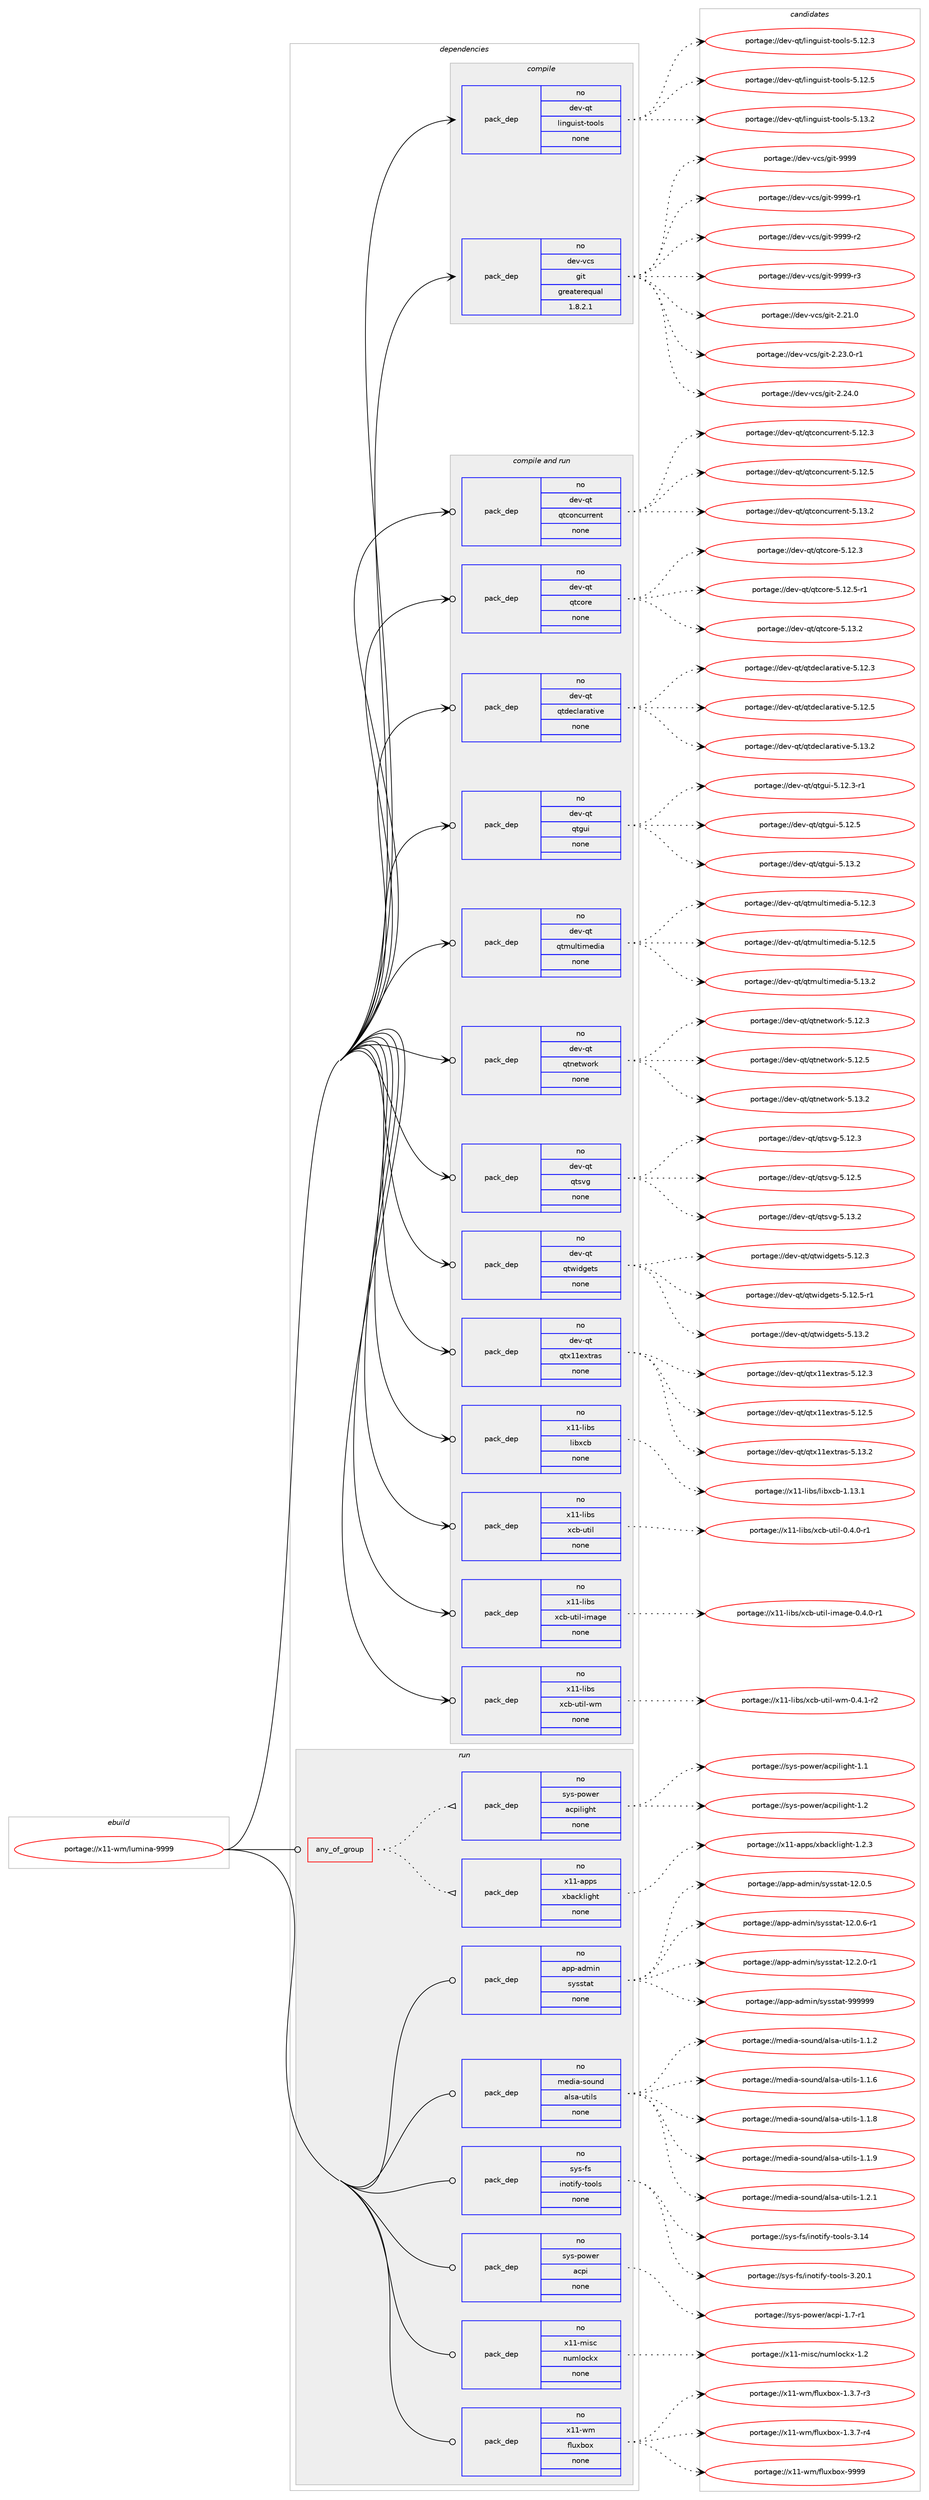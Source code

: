 digraph prolog {

# *************
# Graph options
# *************

newrank=true;
concentrate=true;
compound=true;
graph [rankdir=LR,fontname=Helvetica,fontsize=10,ranksep=1.5];#, ranksep=2.5, nodesep=0.2];
edge  [arrowhead=vee];
node  [fontname=Helvetica,fontsize=10];

# **********
# The ebuild
# **********

subgraph cluster_leftcol {
color=gray;
rank=same;
label=<<i>ebuild</i>>;
id [label="portage://x11-wm/lumina-9999", color=red, width=4, href="../x11-wm/lumina-9999.svg"];
}

# ****************
# The dependencies
# ****************

subgraph cluster_midcol {
color=gray;
label=<<i>dependencies</i>>;
subgraph cluster_compile {
fillcolor="#eeeeee";
style=filled;
label=<<i>compile</i>>;
subgraph pack342283 {
dependency459851 [label=<<TABLE BORDER="0" CELLBORDER="1" CELLSPACING="0" CELLPADDING="4" WIDTH="220"><TR><TD ROWSPAN="6" CELLPADDING="30">pack_dep</TD></TR><TR><TD WIDTH="110">no</TD></TR><TR><TD>dev-qt</TD></TR><TR><TD>linguist-tools</TD></TR><TR><TD>none</TD></TR><TR><TD></TD></TR></TABLE>>, shape=none, color=blue];
}
id:e -> dependency459851:w [weight=20,style="solid",arrowhead="vee"];
subgraph pack342284 {
dependency459852 [label=<<TABLE BORDER="0" CELLBORDER="1" CELLSPACING="0" CELLPADDING="4" WIDTH="220"><TR><TD ROWSPAN="6" CELLPADDING="30">pack_dep</TD></TR><TR><TD WIDTH="110">no</TD></TR><TR><TD>dev-vcs</TD></TR><TR><TD>git</TD></TR><TR><TD>greaterequal</TD></TR><TR><TD>1.8.2.1</TD></TR></TABLE>>, shape=none, color=blue];
}
id:e -> dependency459852:w [weight=20,style="solid",arrowhead="vee"];
}
subgraph cluster_compileandrun {
fillcolor="#eeeeee";
style=filled;
label=<<i>compile and run</i>>;
subgraph pack342285 {
dependency459853 [label=<<TABLE BORDER="0" CELLBORDER="1" CELLSPACING="0" CELLPADDING="4" WIDTH="220"><TR><TD ROWSPAN="6" CELLPADDING="30">pack_dep</TD></TR><TR><TD WIDTH="110">no</TD></TR><TR><TD>dev-qt</TD></TR><TR><TD>qtconcurrent</TD></TR><TR><TD>none</TD></TR><TR><TD></TD></TR></TABLE>>, shape=none, color=blue];
}
id:e -> dependency459853:w [weight=20,style="solid",arrowhead="odotvee"];
subgraph pack342286 {
dependency459854 [label=<<TABLE BORDER="0" CELLBORDER="1" CELLSPACING="0" CELLPADDING="4" WIDTH="220"><TR><TD ROWSPAN="6" CELLPADDING="30">pack_dep</TD></TR><TR><TD WIDTH="110">no</TD></TR><TR><TD>dev-qt</TD></TR><TR><TD>qtcore</TD></TR><TR><TD>none</TD></TR><TR><TD></TD></TR></TABLE>>, shape=none, color=blue];
}
id:e -> dependency459854:w [weight=20,style="solid",arrowhead="odotvee"];
subgraph pack342287 {
dependency459855 [label=<<TABLE BORDER="0" CELLBORDER="1" CELLSPACING="0" CELLPADDING="4" WIDTH="220"><TR><TD ROWSPAN="6" CELLPADDING="30">pack_dep</TD></TR><TR><TD WIDTH="110">no</TD></TR><TR><TD>dev-qt</TD></TR><TR><TD>qtdeclarative</TD></TR><TR><TD>none</TD></TR><TR><TD></TD></TR></TABLE>>, shape=none, color=blue];
}
id:e -> dependency459855:w [weight=20,style="solid",arrowhead="odotvee"];
subgraph pack342288 {
dependency459856 [label=<<TABLE BORDER="0" CELLBORDER="1" CELLSPACING="0" CELLPADDING="4" WIDTH="220"><TR><TD ROWSPAN="6" CELLPADDING="30">pack_dep</TD></TR><TR><TD WIDTH="110">no</TD></TR><TR><TD>dev-qt</TD></TR><TR><TD>qtgui</TD></TR><TR><TD>none</TD></TR><TR><TD></TD></TR></TABLE>>, shape=none, color=blue];
}
id:e -> dependency459856:w [weight=20,style="solid",arrowhead="odotvee"];
subgraph pack342289 {
dependency459857 [label=<<TABLE BORDER="0" CELLBORDER="1" CELLSPACING="0" CELLPADDING="4" WIDTH="220"><TR><TD ROWSPAN="6" CELLPADDING="30">pack_dep</TD></TR><TR><TD WIDTH="110">no</TD></TR><TR><TD>dev-qt</TD></TR><TR><TD>qtmultimedia</TD></TR><TR><TD>none</TD></TR><TR><TD></TD></TR></TABLE>>, shape=none, color=blue];
}
id:e -> dependency459857:w [weight=20,style="solid",arrowhead="odotvee"];
subgraph pack342290 {
dependency459858 [label=<<TABLE BORDER="0" CELLBORDER="1" CELLSPACING="0" CELLPADDING="4" WIDTH="220"><TR><TD ROWSPAN="6" CELLPADDING="30">pack_dep</TD></TR><TR><TD WIDTH="110">no</TD></TR><TR><TD>dev-qt</TD></TR><TR><TD>qtnetwork</TD></TR><TR><TD>none</TD></TR><TR><TD></TD></TR></TABLE>>, shape=none, color=blue];
}
id:e -> dependency459858:w [weight=20,style="solid",arrowhead="odotvee"];
subgraph pack342291 {
dependency459859 [label=<<TABLE BORDER="0" CELLBORDER="1" CELLSPACING="0" CELLPADDING="4" WIDTH="220"><TR><TD ROWSPAN="6" CELLPADDING="30">pack_dep</TD></TR><TR><TD WIDTH="110">no</TD></TR><TR><TD>dev-qt</TD></TR><TR><TD>qtsvg</TD></TR><TR><TD>none</TD></TR><TR><TD></TD></TR></TABLE>>, shape=none, color=blue];
}
id:e -> dependency459859:w [weight=20,style="solid",arrowhead="odotvee"];
subgraph pack342292 {
dependency459860 [label=<<TABLE BORDER="0" CELLBORDER="1" CELLSPACING="0" CELLPADDING="4" WIDTH="220"><TR><TD ROWSPAN="6" CELLPADDING="30">pack_dep</TD></TR><TR><TD WIDTH="110">no</TD></TR><TR><TD>dev-qt</TD></TR><TR><TD>qtwidgets</TD></TR><TR><TD>none</TD></TR><TR><TD></TD></TR></TABLE>>, shape=none, color=blue];
}
id:e -> dependency459860:w [weight=20,style="solid",arrowhead="odotvee"];
subgraph pack342293 {
dependency459861 [label=<<TABLE BORDER="0" CELLBORDER="1" CELLSPACING="0" CELLPADDING="4" WIDTH="220"><TR><TD ROWSPAN="6" CELLPADDING="30">pack_dep</TD></TR><TR><TD WIDTH="110">no</TD></TR><TR><TD>dev-qt</TD></TR><TR><TD>qtx11extras</TD></TR><TR><TD>none</TD></TR><TR><TD></TD></TR></TABLE>>, shape=none, color=blue];
}
id:e -> dependency459861:w [weight=20,style="solid",arrowhead="odotvee"];
subgraph pack342294 {
dependency459862 [label=<<TABLE BORDER="0" CELLBORDER="1" CELLSPACING="0" CELLPADDING="4" WIDTH="220"><TR><TD ROWSPAN="6" CELLPADDING="30">pack_dep</TD></TR><TR><TD WIDTH="110">no</TD></TR><TR><TD>x11-libs</TD></TR><TR><TD>libxcb</TD></TR><TR><TD>none</TD></TR><TR><TD></TD></TR></TABLE>>, shape=none, color=blue];
}
id:e -> dependency459862:w [weight=20,style="solid",arrowhead="odotvee"];
subgraph pack342295 {
dependency459863 [label=<<TABLE BORDER="0" CELLBORDER="1" CELLSPACING="0" CELLPADDING="4" WIDTH="220"><TR><TD ROWSPAN="6" CELLPADDING="30">pack_dep</TD></TR><TR><TD WIDTH="110">no</TD></TR><TR><TD>x11-libs</TD></TR><TR><TD>xcb-util</TD></TR><TR><TD>none</TD></TR><TR><TD></TD></TR></TABLE>>, shape=none, color=blue];
}
id:e -> dependency459863:w [weight=20,style="solid",arrowhead="odotvee"];
subgraph pack342296 {
dependency459864 [label=<<TABLE BORDER="0" CELLBORDER="1" CELLSPACING="0" CELLPADDING="4" WIDTH="220"><TR><TD ROWSPAN="6" CELLPADDING="30">pack_dep</TD></TR><TR><TD WIDTH="110">no</TD></TR><TR><TD>x11-libs</TD></TR><TR><TD>xcb-util-image</TD></TR><TR><TD>none</TD></TR><TR><TD></TD></TR></TABLE>>, shape=none, color=blue];
}
id:e -> dependency459864:w [weight=20,style="solid",arrowhead="odotvee"];
subgraph pack342297 {
dependency459865 [label=<<TABLE BORDER="0" CELLBORDER="1" CELLSPACING="0" CELLPADDING="4" WIDTH="220"><TR><TD ROWSPAN="6" CELLPADDING="30">pack_dep</TD></TR><TR><TD WIDTH="110">no</TD></TR><TR><TD>x11-libs</TD></TR><TR><TD>xcb-util-wm</TD></TR><TR><TD>none</TD></TR><TR><TD></TD></TR></TABLE>>, shape=none, color=blue];
}
id:e -> dependency459865:w [weight=20,style="solid",arrowhead="odotvee"];
}
subgraph cluster_run {
fillcolor="#eeeeee";
style=filled;
label=<<i>run</i>>;
subgraph any8043 {
dependency459866 [label=<<TABLE BORDER="0" CELLBORDER="1" CELLSPACING="0" CELLPADDING="4"><TR><TD CELLPADDING="10">any_of_group</TD></TR></TABLE>>, shape=none, color=red];subgraph pack342298 {
dependency459867 [label=<<TABLE BORDER="0" CELLBORDER="1" CELLSPACING="0" CELLPADDING="4" WIDTH="220"><TR><TD ROWSPAN="6" CELLPADDING="30">pack_dep</TD></TR><TR><TD WIDTH="110">no</TD></TR><TR><TD>x11-apps</TD></TR><TR><TD>xbacklight</TD></TR><TR><TD>none</TD></TR><TR><TD></TD></TR></TABLE>>, shape=none, color=blue];
}
dependency459866:e -> dependency459867:w [weight=20,style="dotted",arrowhead="oinv"];
subgraph pack342299 {
dependency459868 [label=<<TABLE BORDER="0" CELLBORDER="1" CELLSPACING="0" CELLPADDING="4" WIDTH="220"><TR><TD ROWSPAN="6" CELLPADDING="30">pack_dep</TD></TR><TR><TD WIDTH="110">no</TD></TR><TR><TD>sys-power</TD></TR><TR><TD>acpilight</TD></TR><TR><TD>none</TD></TR><TR><TD></TD></TR></TABLE>>, shape=none, color=blue];
}
dependency459866:e -> dependency459868:w [weight=20,style="dotted",arrowhead="oinv"];
}
id:e -> dependency459866:w [weight=20,style="solid",arrowhead="odot"];
subgraph pack342300 {
dependency459869 [label=<<TABLE BORDER="0" CELLBORDER="1" CELLSPACING="0" CELLPADDING="4" WIDTH="220"><TR><TD ROWSPAN="6" CELLPADDING="30">pack_dep</TD></TR><TR><TD WIDTH="110">no</TD></TR><TR><TD>app-admin</TD></TR><TR><TD>sysstat</TD></TR><TR><TD>none</TD></TR><TR><TD></TD></TR></TABLE>>, shape=none, color=blue];
}
id:e -> dependency459869:w [weight=20,style="solid",arrowhead="odot"];
subgraph pack342301 {
dependency459870 [label=<<TABLE BORDER="0" CELLBORDER="1" CELLSPACING="0" CELLPADDING="4" WIDTH="220"><TR><TD ROWSPAN="6" CELLPADDING="30">pack_dep</TD></TR><TR><TD WIDTH="110">no</TD></TR><TR><TD>media-sound</TD></TR><TR><TD>alsa-utils</TD></TR><TR><TD>none</TD></TR><TR><TD></TD></TR></TABLE>>, shape=none, color=blue];
}
id:e -> dependency459870:w [weight=20,style="solid",arrowhead="odot"];
subgraph pack342302 {
dependency459871 [label=<<TABLE BORDER="0" CELLBORDER="1" CELLSPACING="0" CELLPADDING="4" WIDTH="220"><TR><TD ROWSPAN="6" CELLPADDING="30">pack_dep</TD></TR><TR><TD WIDTH="110">no</TD></TR><TR><TD>sys-fs</TD></TR><TR><TD>inotify-tools</TD></TR><TR><TD>none</TD></TR><TR><TD></TD></TR></TABLE>>, shape=none, color=blue];
}
id:e -> dependency459871:w [weight=20,style="solid",arrowhead="odot"];
subgraph pack342303 {
dependency459872 [label=<<TABLE BORDER="0" CELLBORDER="1" CELLSPACING="0" CELLPADDING="4" WIDTH="220"><TR><TD ROWSPAN="6" CELLPADDING="30">pack_dep</TD></TR><TR><TD WIDTH="110">no</TD></TR><TR><TD>sys-power</TD></TR><TR><TD>acpi</TD></TR><TR><TD>none</TD></TR><TR><TD></TD></TR></TABLE>>, shape=none, color=blue];
}
id:e -> dependency459872:w [weight=20,style="solid",arrowhead="odot"];
subgraph pack342304 {
dependency459873 [label=<<TABLE BORDER="0" CELLBORDER="1" CELLSPACING="0" CELLPADDING="4" WIDTH="220"><TR><TD ROWSPAN="6" CELLPADDING="30">pack_dep</TD></TR><TR><TD WIDTH="110">no</TD></TR><TR><TD>x11-misc</TD></TR><TR><TD>numlockx</TD></TR><TR><TD>none</TD></TR><TR><TD></TD></TR></TABLE>>, shape=none, color=blue];
}
id:e -> dependency459873:w [weight=20,style="solid",arrowhead="odot"];
subgraph pack342305 {
dependency459874 [label=<<TABLE BORDER="0" CELLBORDER="1" CELLSPACING="0" CELLPADDING="4" WIDTH="220"><TR><TD ROWSPAN="6" CELLPADDING="30">pack_dep</TD></TR><TR><TD WIDTH="110">no</TD></TR><TR><TD>x11-wm</TD></TR><TR><TD>fluxbox</TD></TR><TR><TD>none</TD></TR><TR><TD></TD></TR></TABLE>>, shape=none, color=blue];
}
id:e -> dependency459874:w [weight=20,style="solid",arrowhead="odot"];
}
}

# **************
# The candidates
# **************

subgraph cluster_choices {
rank=same;
color=gray;
label=<<i>candidates</i>>;

subgraph choice342283 {
color=black;
nodesep=1;
choiceportage10010111845113116471081051101031171051151164511611111110811545534649504651 [label="portage://dev-qt/linguist-tools-5.12.3", color=red, width=4,href="../dev-qt/linguist-tools-5.12.3.svg"];
choiceportage10010111845113116471081051101031171051151164511611111110811545534649504653 [label="portage://dev-qt/linguist-tools-5.12.5", color=red, width=4,href="../dev-qt/linguist-tools-5.12.5.svg"];
choiceportage10010111845113116471081051101031171051151164511611111110811545534649514650 [label="portage://dev-qt/linguist-tools-5.13.2", color=red, width=4,href="../dev-qt/linguist-tools-5.13.2.svg"];
dependency459851:e -> choiceportage10010111845113116471081051101031171051151164511611111110811545534649504651:w [style=dotted,weight="100"];
dependency459851:e -> choiceportage10010111845113116471081051101031171051151164511611111110811545534649504653:w [style=dotted,weight="100"];
dependency459851:e -> choiceportage10010111845113116471081051101031171051151164511611111110811545534649514650:w [style=dotted,weight="100"];
}
subgraph choice342284 {
color=black;
nodesep=1;
choiceportage10010111845118991154710310511645504650494648 [label="portage://dev-vcs/git-2.21.0", color=red, width=4,href="../dev-vcs/git-2.21.0.svg"];
choiceportage100101118451189911547103105116455046505146484511449 [label="portage://dev-vcs/git-2.23.0-r1", color=red, width=4,href="../dev-vcs/git-2.23.0-r1.svg"];
choiceportage10010111845118991154710310511645504650524648 [label="portage://dev-vcs/git-2.24.0", color=red, width=4,href="../dev-vcs/git-2.24.0.svg"];
choiceportage1001011184511899115471031051164557575757 [label="portage://dev-vcs/git-9999", color=red, width=4,href="../dev-vcs/git-9999.svg"];
choiceportage10010111845118991154710310511645575757574511449 [label="portage://dev-vcs/git-9999-r1", color=red, width=4,href="../dev-vcs/git-9999-r1.svg"];
choiceportage10010111845118991154710310511645575757574511450 [label="portage://dev-vcs/git-9999-r2", color=red, width=4,href="../dev-vcs/git-9999-r2.svg"];
choiceportage10010111845118991154710310511645575757574511451 [label="portage://dev-vcs/git-9999-r3", color=red, width=4,href="../dev-vcs/git-9999-r3.svg"];
dependency459852:e -> choiceportage10010111845118991154710310511645504650494648:w [style=dotted,weight="100"];
dependency459852:e -> choiceportage100101118451189911547103105116455046505146484511449:w [style=dotted,weight="100"];
dependency459852:e -> choiceportage10010111845118991154710310511645504650524648:w [style=dotted,weight="100"];
dependency459852:e -> choiceportage1001011184511899115471031051164557575757:w [style=dotted,weight="100"];
dependency459852:e -> choiceportage10010111845118991154710310511645575757574511449:w [style=dotted,weight="100"];
dependency459852:e -> choiceportage10010111845118991154710310511645575757574511450:w [style=dotted,weight="100"];
dependency459852:e -> choiceportage10010111845118991154710310511645575757574511451:w [style=dotted,weight="100"];
}
subgraph choice342285 {
color=black;
nodesep=1;
choiceportage1001011184511311647113116991111109911711411410111011645534649504651 [label="portage://dev-qt/qtconcurrent-5.12.3", color=red, width=4,href="../dev-qt/qtconcurrent-5.12.3.svg"];
choiceportage1001011184511311647113116991111109911711411410111011645534649504653 [label="portage://dev-qt/qtconcurrent-5.12.5", color=red, width=4,href="../dev-qt/qtconcurrent-5.12.5.svg"];
choiceportage1001011184511311647113116991111109911711411410111011645534649514650 [label="portage://dev-qt/qtconcurrent-5.13.2", color=red, width=4,href="../dev-qt/qtconcurrent-5.13.2.svg"];
dependency459853:e -> choiceportage1001011184511311647113116991111109911711411410111011645534649504651:w [style=dotted,weight="100"];
dependency459853:e -> choiceportage1001011184511311647113116991111109911711411410111011645534649504653:w [style=dotted,weight="100"];
dependency459853:e -> choiceportage1001011184511311647113116991111109911711411410111011645534649514650:w [style=dotted,weight="100"];
}
subgraph choice342286 {
color=black;
nodesep=1;
choiceportage10010111845113116471131169911111410145534649504651 [label="portage://dev-qt/qtcore-5.12.3", color=red, width=4,href="../dev-qt/qtcore-5.12.3.svg"];
choiceportage100101118451131164711311699111114101455346495046534511449 [label="portage://dev-qt/qtcore-5.12.5-r1", color=red, width=4,href="../dev-qt/qtcore-5.12.5-r1.svg"];
choiceportage10010111845113116471131169911111410145534649514650 [label="portage://dev-qt/qtcore-5.13.2", color=red, width=4,href="../dev-qt/qtcore-5.13.2.svg"];
dependency459854:e -> choiceportage10010111845113116471131169911111410145534649504651:w [style=dotted,weight="100"];
dependency459854:e -> choiceportage100101118451131164711311699111114101455346495046534511449:w [style=dotted,weight="100"];
dependency459854:e -> choiceportage10010111845113116471131169911111410145534649514650:w [style=dotted,weight="100"];
}
subgraph choice342287 {
color=black;
nodesep=1;
choiceportage100101118451131164711311610010199108971149711610511810145534649504651 [label="portage://dev-qt/qtdeclarative-5.12.3", color=red, width=4,href="../dev-qt/qtdeclarative-5.12.3.svg"];
choiceportage100101118451131164711311610010199108971149711610511810145534649504653 [label="portage://dev-qt/qtdeclarative-5.12.5", color=red, width=4,href="../dev-qt/qtdeclarative-5.12.5.svg"];
choiceportage100101118451131164711311610010199108971149711610511810145534649514650 [label="portage://dev-qt/qtdeclarative-5.13.2", color=red, width=4,href="../dev-qt/qtdeclarative-5.13.2.svg"];
dependency459855:e -> choiceportage100101118451131164711311610010199108971149711610511810145534649504651:w [style=dotted,weight="100"];
dependency459855:e -> choiceportage100101118451131164711311610010199108971149711610511810145534649504653:w [style=dotted,weight="100"];
dependency459855:e -> choiceportage100101118451131164711311610010199108971149711610511810145534649514650:w [style=dotted,weight="100"];
}
subgraph choice342288 {
color=black;
nodesep=1;
choiceportage1001011184511311647113116103117105455346495046514511449 [label="portage://dev-qt/qtgui-5.12.3-r1", color=red, width=4,href="../dev-qt/qtgui-5.12.3-r1.svg"];
choiceportage100101118451131164711311610311710545534649504653 [label="portage://dev-qt/qtgui-5.12.5", color=red, width=4,href="../dev-qt/qtgui-5.12.5.svg"];
choiceportage100101118451131164711311610311710545534649514650 [label="portage://dev-qt/qtgui-5.13.2", color=red, width=4,href="../dev-qt/qtgui-5.13.2.svg"];
dependency459856:e -> choiceportage1001011184511311647113116103117105455346495046514511449:w [style=dotted,weight="100"];
dependency459856:e -> choiceportage100101118451131164711311610311710545534649504653:w [style=dotted,weight="100"];
dependency459856:e -> choiceportage100101118451131164711311610311710545534649514650:w [style=dotted,weight="100"];
}
subgraph choice342289 {
color=black;
nodesep=1;
choiceportage10010111845113116471131161091171081161051091011001059745534649504651 [label="portage://dev-qt/qtmultimedia-5.12.3", color=red, width=4,href="../dev-qt/qtmultimedia-5.12.3.svg"];
choiceportage10010111845113116471131161091171081161051091011001059745534649504653 [label="portage://dev-qt/qtmultimedia-5.12.5", color=red, width=4,href="../dev-qt/qtmultimedia-5.12.5.svg"];
choiceportage10010111845113116471131161091171081161051091011001059745534649514650 [label="portage://dev-qt/qtmultimedia-5.13.2", color=red, width=4,href="../dev-qt/qtmultimedia-5.13.2.svg"];
dependency459857:e -> choiceportage10010111845113116471131161091171081161051091011001059745534649504651:w [style=dotted,weight="100"];
dependency459857:e -> choiceportage10010111845113116471131161091171081161051091011001059745534649504653:w [style=dotted,weight="100"];
dependency459857:e -> choiceportage10010111845113116471131161091171081161051091011001059745534649514650:w [style=dotted,weight="100"];
}
subgraph choice342290 {
color=black;
nodesep=1;
choiceportage100101118451131164711311611010111611911111410745534649504651 [label="portage://dev-qt/qtnetwork-5.12.3", color=red, width=4,href="../dev-qt/qtnetwork-5.12.3.svg"];
choiceportage100101118451131164711311611010111611911111410745534649504653 [label="portage://dev-qt/qtnetwork-5.12.5", color=red, width=4,href="../dev-qt/qtnetwork-5.12.5.svg"];
choiceportage100101118451131164711311611010111611911111410745534649514650 [label="portage://dev-qt/qtnetwork-5.13.2", color=red, width=4,href="../dev-qt/qtnetwork-5.13.2.svg"];
dependency459858:e -> choiceportage100101118451131164711311611010111611911111410745534649504651:w [style=dotted,weight="100"];
dependency459858:e -> choiceportage100101118451131164711311611010111611911111410745534649504653:w [style=dotted,weight="100"];
dependency459858:e -> choiceportage100101118451131164711311611010111611911111410745534649514650:w [style=dotted,weight="100"];
}
subgraph choice342291 {
color=black;
nodesep=1;
choiceportage100101118451131164711311611511810345534649504651 [label="portage://dev-qt/qtsvg-5.12.3", color=red, width=4,href="../dev-qt/qtsvg-5.12.3.svg"];
choiceportage100101118451131164711311611511810345534649504653 [label="portage://dev-qt/qtsvg-5.12.5", color=red, width=4,href="../dev-qt/qtsvg-5.12.5.svg"];
choiceportage100101118451131164711311611511810345534649514650 [label="portage://dev-qt/qtsvg-5.13.2", color=red, width=4,href="../dev-qt/qtsvg-5.13.2.svg"];
dependency459859:e -> choiceportage100101118451131164711311611511810345534649504651:w [style=dotted,weight="100"];
dependency459859:e -> choiceportage100101118451131164711311611511810345534649504653:w [style=dotted,weight="100"];
dependency459859:e -> choiceportage100101118451131164711311611511810345534649514650:w [style=dotted,weight="100"];
}
subgraph choice342292 {
color=black;
nodesep=1;
choiceportage100101118451131164711311611910510010310111611545534649504651 [label="portage://dev-qt/qtwidgets-5.12.3", color=red, width=4,href="../dev-qt/qtwidgets-5.12.3.svg"];
choiceportage1001011184511311647113116119105100103101116115455346495046534511449 [label="portage://dev-qt/qtwidgets-5.12.5-r1", color=red, width=4,href="../dev-qt/qtwidgets-5.12.5-r1.svg"];
choiceportage100101118451131164711311611910510010310111611545534649514650 [label="portage://dev-qt/qtwidgets-5.13.2", color=red, width=4,href="../dev-qt/qtwidgets-5.13.2.svg"];
dependency459860:e -> choiceportage100101118451131164711311611910510010310111611545534649504651:w [style=dotted,weight="100"];
dependency459860:e -> choiceportage1001011184511311647113116119105100103101116115455346495046534511449:w [style=dotted,weight="100"];
dependency459860:e -> choiceportage100101118451131164711311611910510010310111611545534649514650:w [style=dotted,weight="100"];
}
subgraph choice342293 {
color=black;
nodesep=1;
choiceportage100101118451131164711311612049491011201161149711545534649504651 [label="portage://dev-qt/qtx11extras-5.12.3", color=red, width=4,href="../dev-qt/qtx11extras-5.12.3.svg"];
choiceportage100101118451131164711311612049491011201161149711545534649504653 [label="portage://dev-qt/qtx11extras-5.12.5", color=red, width=4,href="../dev-qt/qtx11extras-5.12.5.svg"];
choiceportage100101118451131164711311612049491011201161149711545534649514650 [label="portage://dev-qt/qtx11extras-5.13.2", color=red, width=4,href="../dev-qt/qtx11extras-5.13.2.svg"];
dependency459861:e -> choiceportage100101118451131164711311612049491011201161149711545534649504651:w [style=dotted,weight="100"];
dependency459861:e -> choiceportage100101118451131164711311612049491011201161149711545534649504653:w [style=dotted,weight="100"];
dependency459861:e -> choiceportage100101118451131164711311612049491011201161149711545534649514650:w [style=dotted,weight="100"];
}
subgraph choice342294 {
color=black;
nodesep=1;
choiceportage120494945108105981154710810598120999845494649514649 [label="portage://x11-libs/libxcb-1.13.1", color=red, width=4,href="../x11-libs/libxcb-1.13.1.svg"];
dependency459862:e -> choiceportage120494945108105981154710810598120999845494649514649:w [style=dotted,weight="100"];
}
subgraph choice342295 {
color=black;
nodesep=1;
choiceportage12049494510810598115471209998451171161051084548465246484511449 [label="portage://x11-libs/xcb-util-0.4.0-r1", color=red, width=4,href="../x11-libs/xcb-util-0.4.0-r1.svg"];
dependency459863:e -> choiceportage12049494510810598115471209998451171161051084548465246484511449:w [style=dotted,weight="100"];
}
subgraph choice342296 {
color=black;
nodesep=1;
choiceportage120494945108105981154712099984511711610510845105109971031014548465246484511449 [label="portage://x11-libs/xcb-util-image-0.4.0-r1", color=red, width=4,href="../x11-libs/xcb-util-image-0.4.0-r1.svg"];
dependency459864:e -> choiceportage120494945108105981154712099984511711610510845105109971031014548465246484511449:w [style=dotted,weight="100"];
}
subgraph choice342297 {
color=black;
nodesep=1;
choiceportage1204949451081059811547120999845117116105108451191094548465246494511450 [label="portage://x11-libs/xcb-util-wm-0.4.1-r2", color=red, width=4,href="../x11-libs/xcb-util-wm-0.4.1-r2.svg"];
dependency459865:e -> choiceportage1204949451081059811547120999845117116105108451191094548465246494511450:w [style=dotted,weight="100"];
}
subgraph choice342298 {
color=black;
nodesep=1;
choiceportage1204949459711211211547120989799107108105103104116454946504651 [label="portage://x11-apps/xbacklight-1.2.3", color=red, width=4,href="../x11-apps/xbacklight-1.2.3.svg"];
dependency459867:e -> choiceportage1204949459711211211547120989799107108105103104116454946504651:w [style=dotted,weight="100"];
}
subgraph choice342299 {
color=black;
nodesep=1;
choiceportage1151211154511211111910111447979911210510810510310411645494649 [label="portage://sys-power/acpilight-1.1", color=red, width=4,href="../sys-power/acpilight-1.1.svg"];
choiceportage1151211154511211111910111447979911210510810510310411645494650 [label="portage://sys-power/acpilight-1.2", color=red, width=4,href="../sys-power/acpilight-1.2.svg"];
dependency459868:e -> choiceportage1151211154511211111910111447979911210510810510310411645494649:w [style=dotted,weight="100"];
dependency459868:e -> choiceportage1151211154511211111910111447979911210510810510310411645494650:w [style=dotted,weight="100"];
}
subgraph choice342300 {
color=black;
nodesep=1;
choiceportage971121124597100109105110471151211151151169711645495046484653 [label="portage://app-admin/sysstat-12.0.5", color=red, width=4,href="../app-admin/sysstat-12.0.5.svg"];
choiceportage9711211245971001091051104711512111511511697116454950464846544511449 [label="portage://app-admin/sysstat-12.0.6-r1", color=red, width=4,href="../app-admin/sysstat-12.0.6-r1.svg"];
choiceportage9711211245971001091051104711512111511511697116454950465046484511449 [label="portage://app-admin/sysstat-12.2.0-r1", color=red, width=4,href="../app-admin/sysstat-12.2.0-r1.svg"];
choiceportage971121124597100109105110471151211151151169711645575757575757 [label="portage://app-admin/sysstat-999999", color=red, width=4,href="../app-admin/sysstat-999999.svg"];
dependency459869:e -> choiceportage971121124597100109105110471151211151151169711645495046484653:w [style=dotted,weight="100"];
dependency459869:e -> choiceportage9711211245971001091051104711512111511511697116454950464846544511449:w [style=dotted,weight="100"];
dependency459869:e -> choiceportage9711211245971001091051104711512111511511697116454950465046484511449:w [style=dotted,weight="100"];
dependency459869:e -> choiceportage971121124597100109105110471151211151151169711645575757575757:w [style=dotted,weight="100"];
}
subgraph choice342301 {
color=black;
nodesep=1;
choiceportage109101100105974511511111711010047971081159745117116105108115454946494650 [label="portage://media-sound/alsa-utils-1.1.2", color=red, width=4,href="../media-sound/alsa-utils-1.1.2.svg"];
choiceportage109101100105974511511111711010047971081159745117116105108115454946494654 [label="portage://media-sound/alsa-utils-1.1.6", color=red, width=4,href="../media-sound/alsa-utils-1.1.6.svg"];
choiceportage109101100105974511511111711010047971081159745117116105108115454946494656 [label="portage://media-sound/alsa-utils-1.1.8", color=red, width=4,href="../media-sound/alsa-utils-1.1.8.svg"];
choiceportage109101100105974511511111711010047971081159745117116105108115454946494657 [label="portage://media-sound/alsa-utils-1.1.9", color=red, width=4,href="../media-sound/alsa-utils-1.1.9.svg"];
choiceportage109101100105974511511111711010047971081159745117116105108115454946504649 [label="portage://media-sound/alsa-utils-1.2.1", color=red, width=4,href="../media-sound/alsa-utils-1.2.1.svg"];
dependency459870:e -> choiceportage109101100105974511511111711010047971081159745117116105108115454946494650:w [style=dotted,weight="100"];
dependency459870:e -> choiceportage109101100105974511511111711010047971081159745117116105108115454946494654:w [style=dotted,weight="100"];
dependency459870:e -> choiceportage109101100105974511511111711010047971081159745117116105108115454946494656:w [style=dotted,weight="100"];
dependency459870:e -> choiceportage109101100105974511511111711010047971081159745117116105108115454946494657:w [style=dotted,weight="100"];
dependency459870:e -> choiceportage109101100105974511511111711010047971081159745117116105108115454946504649:w [style=dotted,weight="100"];
}
subgraph choice342302 {
color=black;
nodesep=1;
choiceportage1151211154510211547105110111116105102121451161111111081154551464952 [label="portage://sys-fs/inotify-tools-3.14", color=red, width=4,href="../sys-fs/inotify-tools-3.14.svg"];
choiceportage11512111545102115471051101111161051021214511611111110811545514650484649 [label="portage://sys-fs/inotify-tools-3.20.1", color=red, width=4,href="../sys-fs/inotify-tools-3.20.1.svg"];
dependency459871:e -> choiceportage1151211154510211547105110111116105102121451161111111081154551464952:w [style=dotted,weight="100"];
dependency459871:e -> choiceportage11512111545102115471051101111161051021214511611111110811545514650484649:w [style=dotted,weight="100"];
}
subgraph choice342303 {
color=black;
nodesep=1;
choiceportage11512111545112111119101114479799112105454946554511449 [label="portage://sys-power/acpi-1.7-r1", color=red, width=4,href="../sys-power/acpi-1.7-r1.svg"];
dependency459872:e -> choiceportage11512111545112111119101114479799112105454946554511449:w [style=dotted,weight="100"];
}
subgraph choice342304 {
color=black;
nodesep=1;
choiceportage12049494510910511599471101171091081119910712045494650 [label="portage://x11-misc/numlockx-1.2", color=red, width=4,href="../x11-misc/numlockx-1.2.svg"];
dependency459873:e -> choiceportage12049494510910511599471101171091081119910712045494650:w [style=dotted,weight="100"];
}
subgraph choice342305 {
color=black;
nodesep=1;
choiceportage12049494511910947102108117120981111204549465146554511451 [label="portage://x11-wm/fluxbox-1.3.7-r3", color=red, width=4,href="../x11-wm/fluxbox-1.3.7-r3.svg"];
choiceportage12049494511910947102108117120981111204549465146554511452 [label="portage://x11-wm/fluxbox-1.3.7-r4", color=red, width=4,href="../x11-wm/fluxbox-1.3.7-r4.svg"];
choiceportage12049494511910947102108117120981111204557575757 [label="portage://x11-wm/fluxbox-9999", color=red, width=4,href="../x11-wm/fluxbox-9999.svg"];
dependency459874:e -> choiceportage12049494511910947102108117120981111204549465146554511451:w [style=dotted,weight="100"];
dependency459874:e -> choiceportage12049494511910947102108117120981111204549465146554511452:w [style=dotted,weight="100"];
dependency459874:e -> choiceportage12049494511910947102108117120981111204557575757:w [style=dotted,weight="100"];
}
}

}
